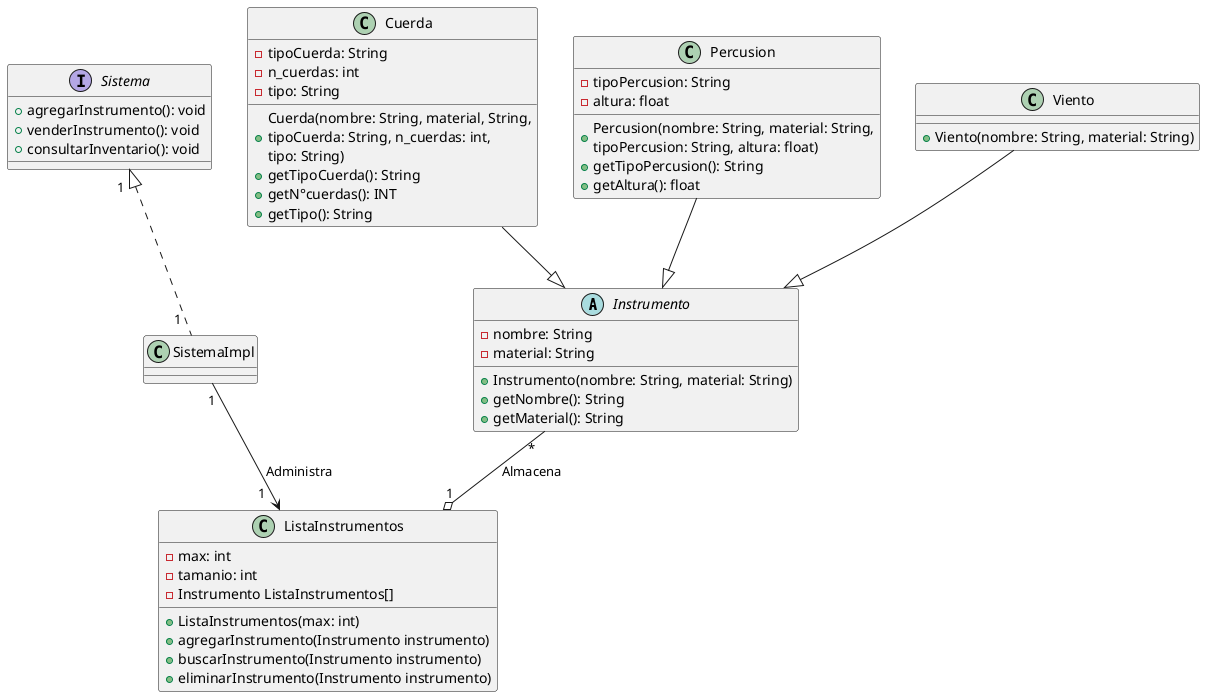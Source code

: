 @startuml
abstract Instrumento {
-{field} nombre: String
-{field} material: String
+{method} Instrumento(nombre: String, material: String)
+{method} getNombre(): String
+{method} getMaterial(): String
}
class Cuerda {
-{field} tipoCuerda: String
-{field} n_cuerdas: int
-{field} tipo: String
+{method} Cuerda(nombre: String, material, String,\ntipoCuerda: String, n_cuerdas: int,\ntipo: String)
+{method} getTipoCuerda(): String
+{method} getN°cuerdas(): INT
+{method} getTipo(): String
}
class Percusion {
-{field} tipoPercusion: String
-{field} altura: float
+{method} Percusion(nombre: String, material: String,\ntipoPercusion: String, altura: float)
+{method} getTipoPercusion(): String
+{method} getAltura(): float
}
class Viento {
+{method} Viento(nombre: String, material: String)
}
class ListaInstrumentos {
-{field} max: int
-{field} tamanio: int
-{field} Instrumento ListaInstrumentos[]
+{method} ListaInstrumentos(max: int)
+{method} agregarInstrumento(Instrumento instrumento)
+{method} buscarInstrumento(Instrumento instrumento)
+{method} eliminarInstrumento(Instrumento instrumento)
}
interface Sistema {
+{field} agregarInstrumento(): void
+{field} venderInstrumento(): void
+{field} consultarInventario(): void
}
class SistemaImpl {
}
Sistema "1  " <|.. "1  " SistemaImpl
Cuerda  --|>  Instrumento
Percusion  --|>  Instrumento
Viento  --|>  Instrumento
SistemaImpl "1" --> "1   " ListaInstrumentos : Administra
Instrumento "*" --o "1" ListaInstrumentos : Almacena


@enduml